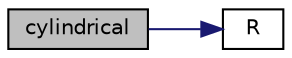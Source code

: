 digraph "cylindrical"
{
  bgcolor="transparent";
  edge [fontname="Helvetica",fontsize="10",labelfontname="Helvetica",labelfontsize="10"];
  node [fontname="Helvetica",fontsize="10",shape=record];
  rankdir="LR";
  Node1 [label="cylindrical",height=0.2,width=0.4,color="black", fillcolor="grey75", style="filled", fontcolor="black"];
  Node1 -> Node2 [color="midnightblue",fontsize="10",style="solid",fontname="Helvetica"];
  Node2 [label="R",height=0.2,width=0.4,color="black",URL="$a00494.html#a3f990a06bf0830480bf9de8f9f10e60e",tooltip="Return local-to-global transformation tensor. "];
}
